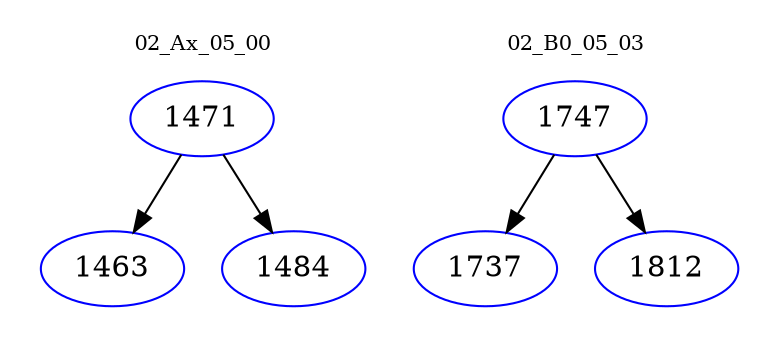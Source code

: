 digraph{
subgraph cluster_0 {
color = white
label = "02_Ax_05_00";
fontsize=10;
T0_1471 [label="1471", color="blue"]
T0_1471 -> T0_1463 [color="black"]
T0_1463 [label="1463", color="blue"]
T0_1471 -> T0_1484 [color="black"]
T0_1484 [label="1484", color="blue"]
}
subgraph cluster_1 {
color = white
label = "02_B0_05_03";
fontsize=10;
T1_1747 [label="1747", color="blue"]
T1_1747 -> T1_1737 [color="black"]
T1_1737 [label="1737", color="blue"]
T1_1747 -> T1_1812 [color="black"]
T1_1812 [label="1812", color="blue"]
}
}
